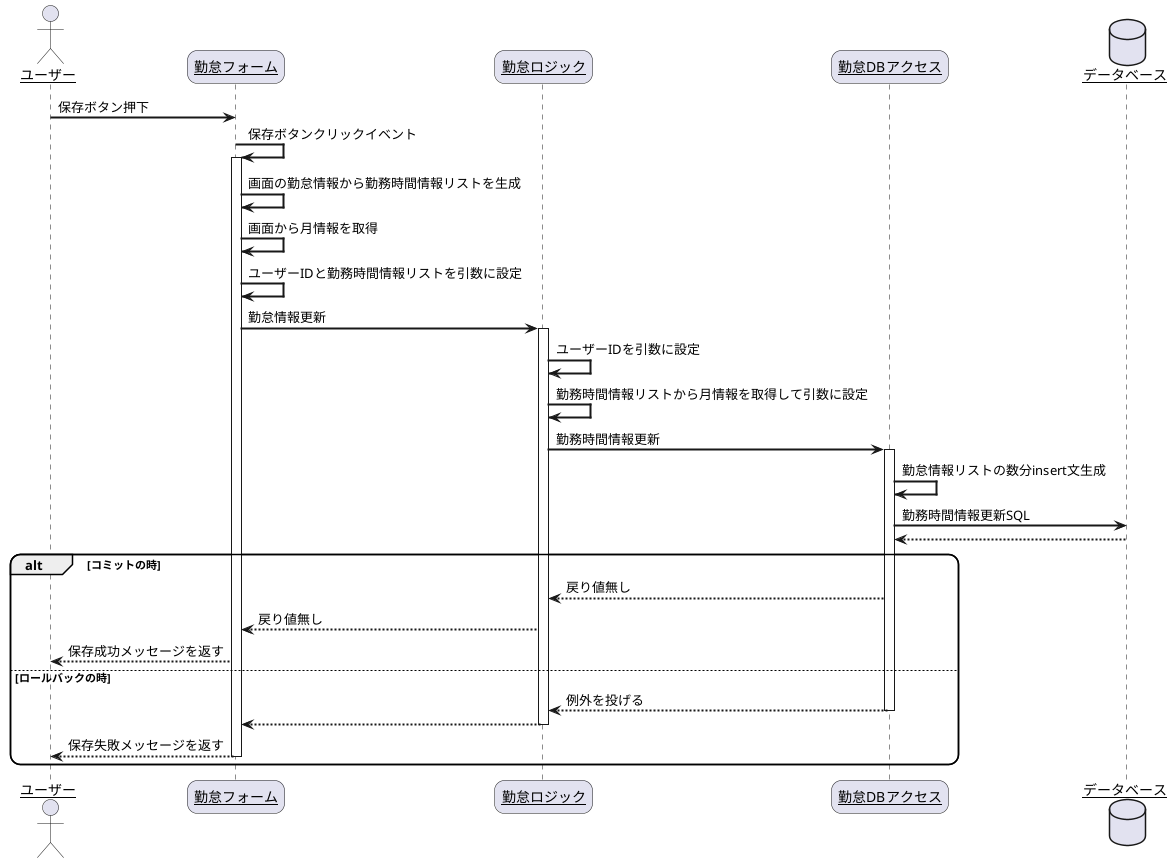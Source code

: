 @startuml
skinparam sequenceArrowThickness 2
skinparam roundcorner 20
skinparam maxmessagesize 60
skinparam sequenceParticipant underline

actor "ユーザー" as user
participant "勤怠フォーム" as kintai_form
participant "勤怠ロジック" as kintai_logic
participant "勤怠DBアクセス" as kintai_data_acces
database "データベース" as db

user -> kintai_form: 保存ボタン押下
kintai_form -> kintai_form: 保存ボタンクリックイベント
activate kintai_form
kintai_form -> kintai_form: 画面の勤怠情報から勤務時間情報リストを生成
kintai_form -> kintai_form: 画面から月情報を取得
kintai_form -> kintai_form: ユーザーIDと勤務時間情報リストを引数に設定
kintai_form -> kintai_logic: 勤怠情報更新
activate kintai_logic
kintai_logic -> kintai_logic: ユーザーIDを引数に設定
kintai_logic -> kintai_logic: 勤務時間情報リストから月情報を取得して引数に設定
kintai_logic -> kintai_data_acces: 勤務時間情報更新
activate kintai_data_acces
kintai_data_acces -> kintai_data_acces: 勤怠情報リストの数分insert文生成
kintai_data_acces -> db: 勤務時間情報更新SQL
db --> kintai_data_acces:
alt コミットの時
    kintai_data_acces --> kintai_logic: 戻り値無し
    kintai_logic --> kintai_form: 戻り値無し
    kintai_form --> user:保存成功メッセージを返す
else ロールバックの時
    kintai_data_acces --> kintai_logic: 例外を投げる
    deactivate kintai_data_acces
    kintai_logic --> kintai_form: 
    deactivate kintai_logic
    kintai_form --> user:保存失敗メッセージを返す
    deactivate kintai_form
end

@enduml